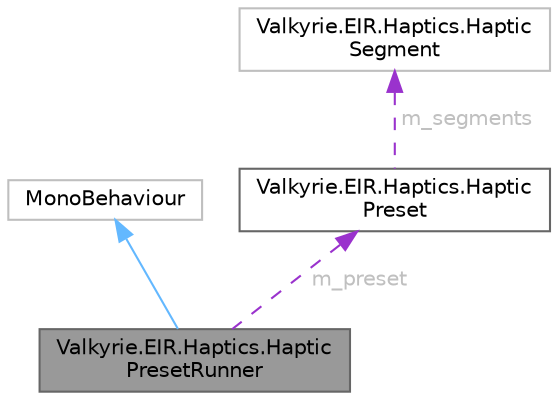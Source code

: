 digraph "Valkyrie.EIR.Haptics.HapticPresetRunner"
{
 // LATEX_PDF_SIZE
  bgcolor="transparent";
  edge [fontname=Helvetica,fontsize=10,labelfontname=Helvetica,labelfontsize=10];
  node [fontname=Helvetica,fontsize=10,shape=box,height=0.2,width=0.4];
  Node1 [id="Node000001",label="Valkyrie.EIR.Haptics.Haptic\lPresetRunner",height=0.2,width=0.4,color="gray40", fillcolor="grey60", style="filled", fontcolor="black",tooltip="Runs the provided HapticPreset in real time. Use by calling CreateHapticPresetRunner from the Haptics..."];
  Node2 -> Node1 [id="edge1_Node000001_Node000002",dir="back",color="steelblue1",style="solid",tooltip=" "];
  Node2 [id="Node000002",label="MonoBehaviour",height=0.2,width=0.4,color="grey75", fillcolor="white", style="filled",tooltip=" "];
  Node3 -> Node1 [id="edge2_Node000001_Node000003",dir="back",color="darkorchid3",style="dashed",tooltip=" ",label=" m_preset",fontcolor="grey" ];
  Node3 [id="Node000003",label="Valkyrie.EIR.Haptics.Haptic\lPreset",height=0.2,width=0.4,color="gray40", fillcolor="white", style="filled",URL="$d6/dbb/class_valkyrie_1_1_e_i_r_1_1_haptics_1_1_haptic_preset.html",tooltip="A series of segments and segments which dictate what intensities a HapticPresetRunner should output w..."];
  Node4 -> Node3 [id="edge3_Node000003_Node000004",dir="back",color="darkorchid3",style="dashed",tooltip=" ",label=" m_segments",fontcolor="grey" ];
  Node4 [id="Node000004",label="Valkyrie.EIR.Haptics.Haptic\lSegment",height=0.2,width=0.4,color="grey75", fillcolor="white", style="filled",URL="$d4/da1/struct_valkyrie_1_1_e_i_r_1_1_haptics_1_1_haptic_segment.html",tooltip=" "];
}
